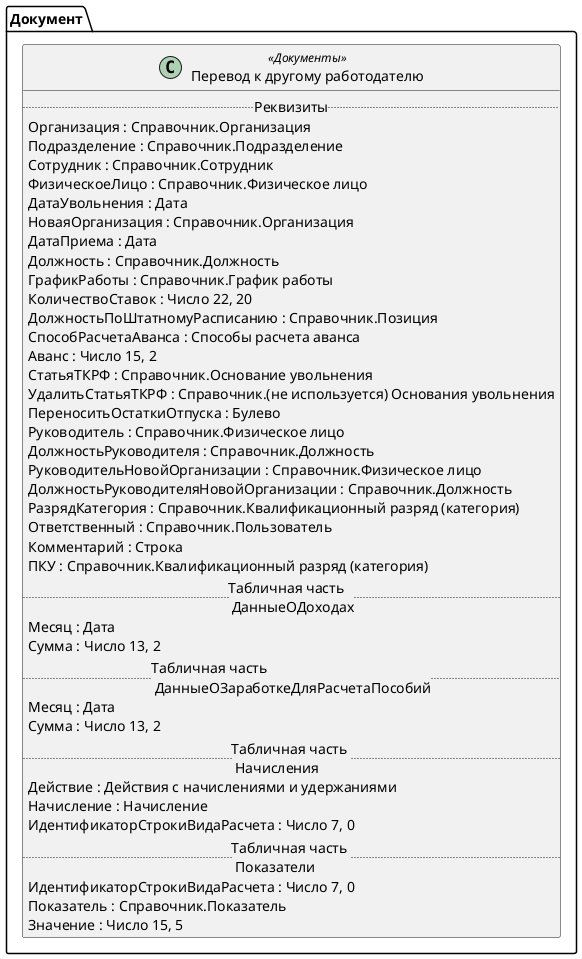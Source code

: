 ﻿@startuml ПереводКДругомуРаботодателю
'!include templates.wsd
'..\include templates.wsd
class Документ.ПереводКДругомуРаботодателю as "Перевод к другому работодателю" <<Документы>>
{
..Реквизиты..
Организация : Справочник.Организация
Подразделение : Справочник.Подразделение
Сотрудник : Справочник.Сотрудник
ФизическоеЛицо : Справочник.Физическое лицо
ДатаУвольнения : Дата
НоваяОрганизация : Справочник.Организация
ДатаПриема : Дата
Должность : Справочник.Должность
ГрафикРаботы : Справочник.График работы
КоличествоСтавок : Число 22, 20
ДолжностьПоШтатномуРасписанию : Справочник.Позиция
СпособРасчетаАванса : Способы расчета аванса
Аванс : Число 15, 2
СтатьяТКРФ : Справочник.Основание увольнения
УдалитьСтатьяТКРФ : Справочник.(не используется) Основания увольнения
ПереноситьОстаткиОтпуска : Булево
Руководитель : Справочник.Физическое лицо
ДолжностьРуководителя : Справочник.Должность
РуководительНовойОрганизации : Справочник.Физическое лицо
ДолжностьРуководителяНовойОрганизации : Справочник.Должность
РазрядКатегория : Справочник.Квалификационный разряд (категория)
Ответственный : Справочник.Пользователь
Комментарий : Строка
ПКУ : Справочник.Квалификационный разряд (категория)
..Табличная часть \n ДанныеОДоходах..
Месяц : Дата
Сумма : Число 13, 2
..Табличная часть \n ДанныеОЗаработкеДляРасчетаПособий..
Месяц : Дата
Сумма : Число 13, 2
..Табличная часть \n Начисления..
Действие : Действия с начислениями и удержаниями
Начисление : Начисление
ИдентификаторСтрокиВидаРасчета : Число 7, 0
..Табличная часть \n Показатели..
ИдентификаторСтрокиВидаРасчета : Число 7, 0
Показатель : Справочник.Показатель
Значение : Число 15, 5
}
@enduml

